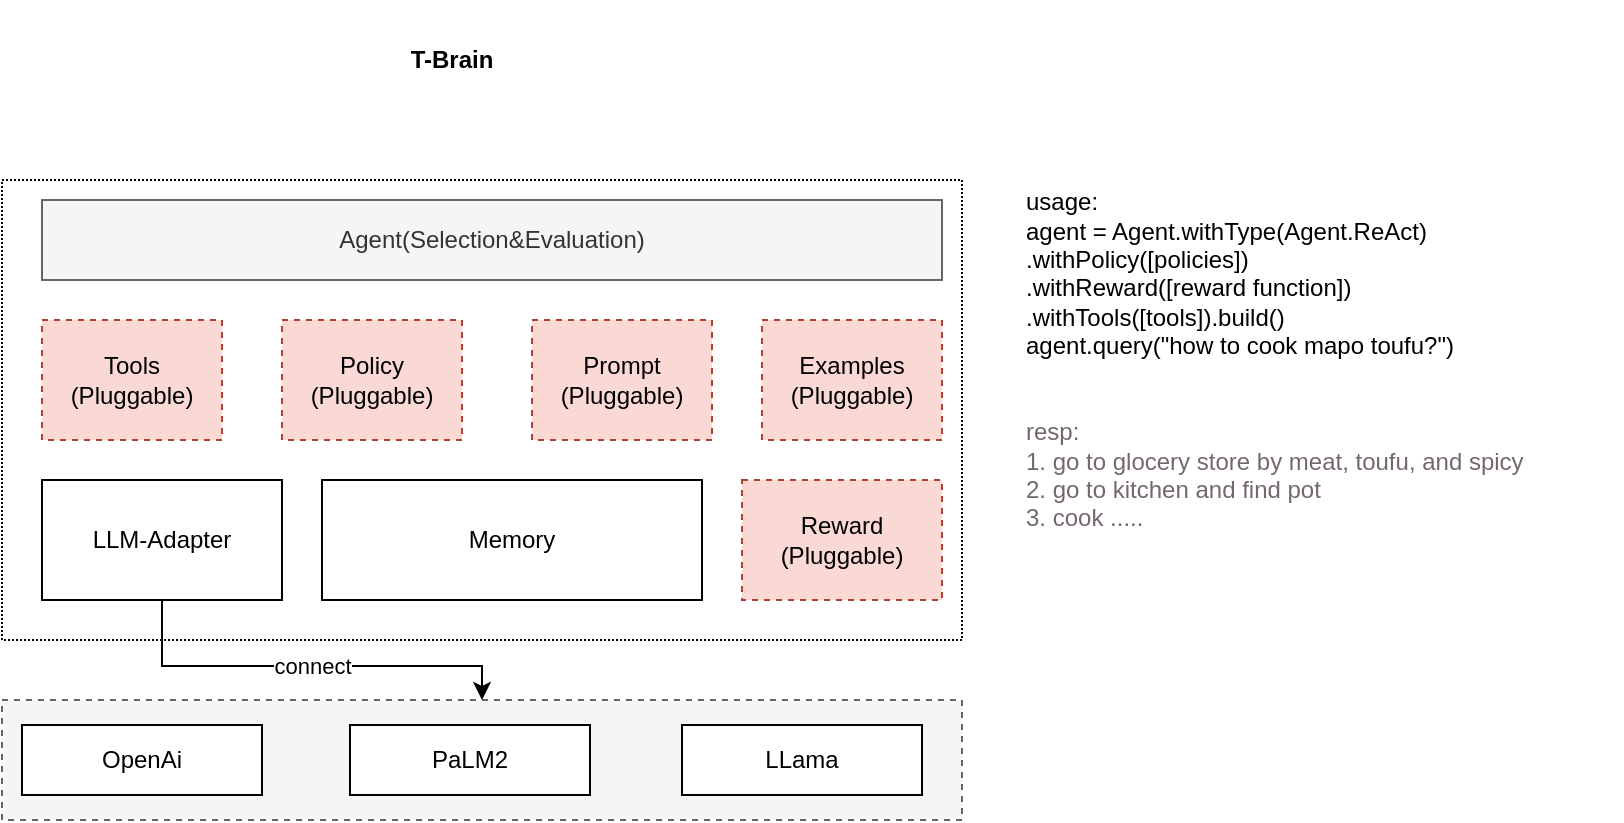 <mxfile version="21.3.2" type="github">
  <diagram name="第 1 页" id="4SoiW52vBTYDnKEjXnNN">
    <mxGraphModel dx="1523" dy="870" grid="1" gridSize="10" guides="1" tooltips="1" connect="1" arrows="1" fold="1" page="1" pageScale="1" pageWidth="827" pageHeight="1169" math="0" shadow="0">
      <root>
        <mxCell id="0" />
        <mxCell id="1" parent="0" />
        <mxCell id="8g1g-2gHLXgyaAgZY4Qn-1" value="" style="rounded=0;whiteSpace=wrap;html=1;dashed=1;dashPattern=1 1;" vertex="1" parent="1">
          <mxGeometry x="240" y="220" width="480" height="230" as="geometry" />
        </mxCell>
        <mxCell id="8g1g-2gHLXgyaAgZY4Qn-2" value="" style="rounded=0;whiteSpace=wrap;html=1;dashed=1;fillColor=#f5f5f5;fontColor=#333333;strokeColor=#666666;" vertex="1" parent="1">
          <mxGeometry x="240" y="480" width="480" height="60" as="geometry" />
        </mxCell>
        <mxCell id="8g1g-2gHLXgyaAgZY4Qn-3" value="OpenAi" style="rounded=0;whiteSpace=wrap;html=1;" vertex="1" parent="1">
          <mxGeometry x="250" y="492.5" width="120" height="35" as="geometry" />
        </mxCell>
        <mxCell id="8g1g-2gHLXgyaAgZY4Qn-4" value="PaLM2" style="rounded=0;whiteSpace=wrap;html=1;" vertex="1" parent="1">
          <mxGeometry x="414" y="492.5" width="120" height="35" as="geometry" />
        </mxCell>
        <mxCell id="8g1g-2gHLXgyaAgZY4Qn-5" value="LLama" style="rounded=0;whiteSpace=wrap;html=1;" vertex="1" parent="1">
          <mxGeometry x="580" y="492.5" width="120" height="35" as="geometry" />
        </mxCell>
        <mxCell id="8g1g-2gHLXgyaAgZY4Qn-7" value="" style="edgeStyle=orthogonalEdgeStyle;rounded=0;orthogonalLoop=1;jettySize=auto;html=1;entryX=0.5;entryY=0;entryDx=0;entryDy=0;" edge="1" parent="1" target="8g1g-2gHLXgyaAgZY4Qn-2">
          <mxGeometry relative="1" as="geometry">
            <mxPoint x="320" y="423" as="sourcePoint" />
            <mxPoint x="480" y="473" as="targetPoint" />
            <Array as="points">
              <mxPoint x="320" y="463" />
              <mxPoint x="480" y="463" />
            </Array>
          </mxGeometry>
        </mxCell>
        <mxCell id="8g1g-2gHLXgyaAgZY4Qn-8" value="connect" style="edgeLabel;html=1;align=center;verticalAlign=middle;resizable=0;points=[];" vertex="1" connectable="0" parent="8g1g-2gHLXgyaAgZY4Qn-7">
          <mxGeometry x="0.06" relative="1" as="geometry">
            <mxPoint as="offset" />
          </mxGeometry>
        </mxCell>
        <mxCell id="8g1g-2gHLXgyaAgZY4Qn-6" value="LLM-Adapter" style="rounded=0;whiteSpace=wrap;html=1;" vertex="1" parent="1">
          <mxGeometry x="260" y="370" width="120" height="60" as="geometry" />
        </mxCell>
        <mxCell id="8g1g-2gHLXgyaAgZY4Qn-9" value="Memory" style="rounded=0;whiteSpace=wrap;html=1;" vertex="1" parent="1">
          <mxGeometry x="400" y="370" width="190" height="60" as="geometry" />
        </mxCell>
        <mxCell id="8g1g-2gHLXgyaAgZY4Qn-10" value="&lt;b&gt;T-Brain&lt;/b&gt;" style="text;html=1;strokeColor=none;fillColor=none;align=center;verticalAlign=middle;whiteSpace=wrap;rounded=0;" vertex="1" parent="1">
          <mxGeometry x="350" y="130" width="230" height="60" as="geometry" />
        </mxCell>
        <mxCell id="8g1g-2gHLXgyaAgZY4Qn-11" value="Tools&lt;br&gt;(Pluggable)" style="rounded=0;whiteSpace=wrap;html=1;fillColor=#fad9d5;strokeColor=#ae4132;dashed=1;" vertex="1" parent="1">
          <mxGeometry x="260" y="290" width="90" height="60" as="geometry" />
        </mxCell>
        <mxCell id="8g1g-2gHLXgyaAgZY4Qn-12" value="Policy&lt;br&gt;(Pluggable)" style="rounded=0;whiteSpace=wrap;html=1;fillColor=#fad9d5;strokeColor=#ae4132;dashed=1;" vertex="1" parent="1">
          <mxGeometry x="380" y="290" width="90" height="60" as="geometry" />
        </mxCell>
        <mxCell id="8g1g-2gHLXgyaAgZY4Qn-13" value="Prompt&lt;br&gt;(Pluggable)" style="rounded=0;whiteSpace=wrap;html=1;fillColor=#fad9d5;strokeColor=#ae4132;dashed=1;" vertex="1" parent="1">
          <mxGeometry x="505" y="290" width="90" height="60" as="geometry" />
        </mxCell>
        <mxCell id="8g1g-2gHLXgyaAgZY4Qn-14" value="Examples&lt;br&gt;(Pluggable)" style="rounded=0;whiteSpace=wrap;html=1;fillColor=#fad9d5;strokeColor=#ae4132;dashed=1;" vertex="1" parent="1">
          <mxGeometry x="620" y="290" width="90" height="60" as="geometry" />
        </mxCell>
        <mxCell id="8g1g-2gHLXgyaAgZY4Qn-15" value="Agent(Selection&amp;amp;Evaluation)" style="rounded=0;whiteSpace=wrap;html=1;fillColor=#f5f5f5;fontColor=#333333;strokeColor=#666666;" vertex="1" parent="1">
          <mxGeometry x="260" y="230" width="450" height="40" as="geometry" />
        </mxCell>
        <mxCell id="8g1g-2gHLXgyaAgZY4Qn-16" value="Reward&lt;br&gt;(Pluggable)" style="rounded=0;whiteSpace=wrap;html=1;fillColor=#fad9d5;strokeColor=#ae4132;dashed=1;" vertex="1" parent="1">
          <mxGeometry x="610" y="370" width="100" height="60" as="geometry" />
        </mxCell>
        <mxCell id="8g1g-2gHLXgyaAgZY4Qn-18" value="usage:&lt;br&gt;agent = Agent.withType(Agent.ReAct)&lt;br&gt;.withPolicy([policies])&lt;br&gt;.withReward([reward function])&lt;br&gt;.withTools([tools]).build()&lt;br&gt;agent.query(&quot;how to cook mapo toufu?&quot;)&lt;br&gt;&lt;br&gt;&lt;br&gt;&lt;font color=&quot;#73686f&quot;&gt;resp: &lt;br&gt;1. go to glocery store by meat, toufu, and spicy&lt;br&gt;2. go to kitchen and find pot&lt;br&gt;3. cook .....&lt;/font&gt;" style="text;html=1;strokeColor=none;fillColor=none;align=left;verticalAlign=middle;whiteSpace=wrap;rounded=0;" vertex="1" parent="1">
          <mxGeometry x="750" y="220" width="300" height="180" as="geometry" />
        </mxCell>
      </root>
    </mxGraphModel>
  </diagram>
</mxfile>
